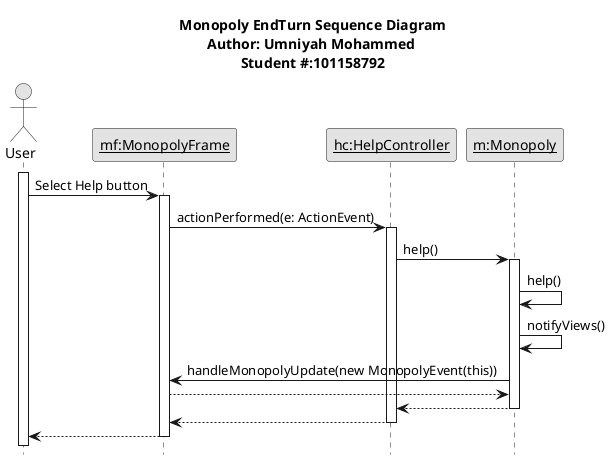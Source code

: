 @startuml Monopoly EndTurn Sequence Diagram

title Monopoly EndTurn Sequence Diagram\nAuthor: Umniyah Mohammed \nStudent #:101158792

hide footbox
skinparam monochrome true

actor User as User
participant "<u>mf:MonopolyFrame" as mf
participant "<u>hc:HelpController" as hc
participant "<u>m:Monopoly" as m

activate User

User -> mf: Select Help button
activate mf

mf -> hc: actionPerformed(e: ActionEvent)
activate hc

hc -> m: help()
activate m

m -> m: help()
m -> m: notifyViews()
m -> mf: handleMonopolyUpdate(new MonopolyEvent(this))
mf --> m
m --> hc
deactivate m

hc --> mf
deactivate hc

mf --> User
deactivate mf
@enduml